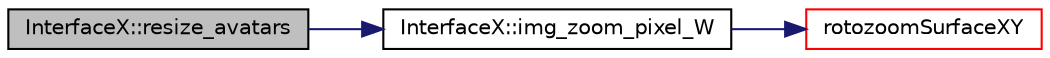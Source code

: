 digraph G
{
  bgcolor="transparent";
  edge [fontname="Helvetica",fontsize="10",labelfontname="Helvetica",labelfontsize="10"];
  node [fontname="Helvetica",fontsize="10",shape=record];
  rankdir=LR;
  Node1 [label="InterfaceX::resize_avatars",height=0.2,width=0.4,color="black", fillcolor="grey75", style="filled" fontcolor="black"];
  Node1 -> Node2 [color="midnightblue",fontsize="10",style="solid",fontname="Helvetica"];
  Node2 [label="InterfaceX::img_zoom_pixel_W",height=0.2,width=0.4,color="black",URL="$a00011.html#acd24a079e965ec05df7199c9430f7a59"];
  Node2 -> Node3 [color="midnightblue",fontsize="10",style="solid",fontname="Helvetica"];
  Node3 [label="rotozoomSurfaceXY",height=0.2,width=0.4,color="red",URL="$a00036.html#a454d4234a45eab6ec238a40cc44051d4",tooltip="Rotates and zooms a surface with different horizontal and vertival scaling factors and optional anti-..."];
}
